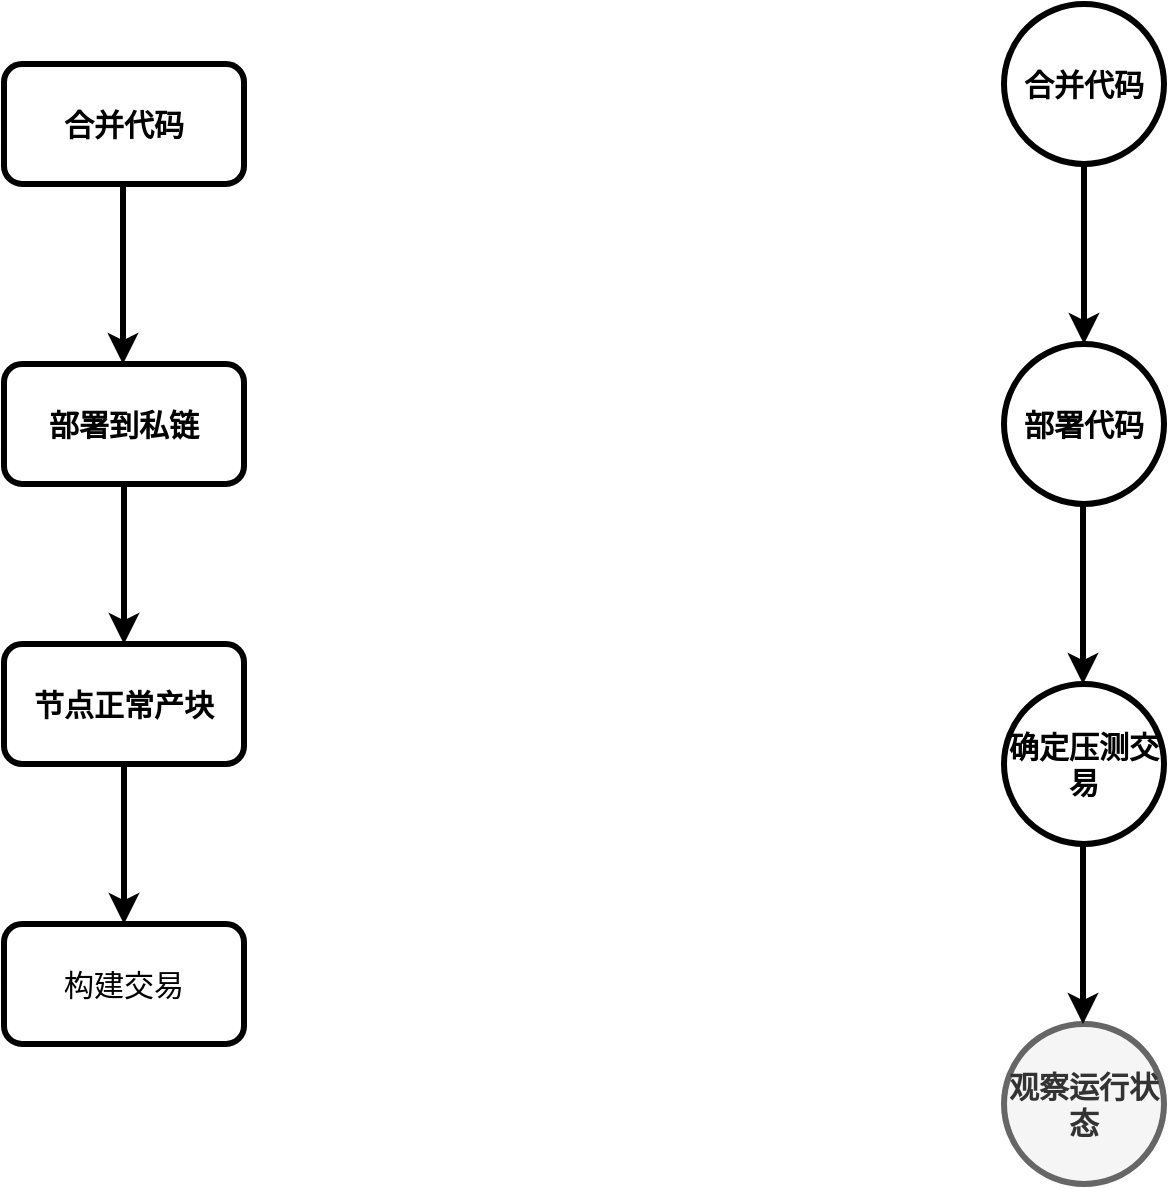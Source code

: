 <mxfile version="20.8.5" type="github">
  <diagram id="069mXlZgiNTChSjant99" name="第 1 页">
    <mxGraphModel dx="2074" dy="1043" grid="1" gridSize="10" guides="1" tooltips="1" connect="1" arrows="1" fold="1" page="1" pageScale="1" pageWidth="1169" pageHeight="1654" math="0" shadow="0">
      <root>
        <mxCell id="0" />
        <mxCell id="1" parent="0" />
        <mxCell id="Ui7_pYZ_Vi21XEhTOCzs-2" value="&lt;b&gt;&lt;font style=&quot;font-size: 15px;&quot;&gt;合并代码&lt;/font&gt;&lt;/b&gt;" style="ellipse;whiteSpace=wrap;html=1;aspect=fixed;strokeWidth=3;" vertex="1" parent="1">
          <mxGeometry x="820" y="410" width="80" height="80" as="geometry" />
        </mxCell>
        <mxCell id="Ui7_pYZ_Vi21XEhTOCzs-3" value="&lt;font style=&quot;font-size: 15px;&quot;&gt;&lt;b&gt;部署代码&lt;/b&gt;&lt;/font&gt;" style="ellipse;whiteSpace=wrap;html=1;aspect=fixed;strokeWidth=3;" vertex="1" parent="1">
          <mxGeometry x="820" y="580" width="80" height="80" as="geometry" />
        </mxCell>
        <mxCell id="Ui7_pYZ_Vi21XEhTOCzs-6" value="" style="endArrow=classic;html=1;rounded=0;strokeWidth=3;" edge="1" parent="1" target="Ui7_pYZ_Vi21XEhTOCzs-3">
          <mxGeometry width="50" height="50" relative="1" as="geometry">
            <mxPoint x="860" y="490" as="sourcePoint" />
            <mxPoint x="910" y="440" as="targetPoint" />
          </mxGeometry>
        </mxCell>
        <mxCell id="Ui7_pYZ_Vi21XEhTOCzs-7" value="&lt;font style=&quot;font-size: 15px;&quot;&gt;&lt;b&gt;确定压测交易&lt;/b&gt;&lt;/font&gt;" style="ellipse;whiteSpace=wrap;html=1;aspect=fixed;strokeWidth=3;" vertex="1" parent="1">
          <mxGeometry x="820" y="750" width="80" height="80" as="geometry" />
        </mxCell>
        <mxCell id="Ui7_pYZ_Vi21XEhTOCzs-8" value="" style="endArrow=classic;html=1;rounded=0;strokeWidth=3;" edge="1" parent="1">
          <mxGeometry width="50" height="50" relative="1" as="geometry">
            <mxPoint x="859.5" y="660" as="sourcePoint" />
            <mxPoint x="859.5" y="750" as="targetPoint" />
          </mxGeometry>
        </mxCell>
        <mxCell id="Ui7_pYZ_Vi21XEhTOCzs-9" value="&lt;b&gt;&lt;font style=&quot;font-size: 15px;&quot;&gt;观察运行状态&lt;/font&gt;&lt;/b&gt;" style="ellipse;whiteSpace=wrap;html=1;aspect=fixed;strokeWidth=3;fillColor=#f5f5f5;strokeColor=#666666;fontColor=#333333;" vertex="1" parent="1">
          <mxGeometry x="820" y="920" width="80" height="80" as="geometry" />
        </mxCell>
        <mxCell id="Ui7_pYZ_Vi21XEhTOCzs-11" value="" style="endArrow=classic;html=1;rounded=0;strokeWidth=3;" edge="1" parent="1">
          <mxGeometry width="50" height="50" relative="1" as="geometry">
            <mxPoint x="859.5" y="830" as="sourcePoint" />
            <mxPoint x="859.5" y="920" as="targetPoint" />
          </mxGeometry>
        </mxCell>
        <mxCell id="Ui7_pYZ_Vi21XEhTOCzs-12" value="&lt;b style=&quot;border-color: var(--border-color); font-size: 12px;&quot;&gt;&lt;font style=&quot;border-color: var(--border-color); font-size: 15px;&quot;&gt;合并代码&lt;/font&gt;&lt;/b&gt;" style="rounded=1;whiteSpace=wrap;html=1;strokeWidth=3;fontSize=15;" vertex="1" parent="1">
          <mxGeometry x="320" y="440" width="120" height="60" as="geometry" />
        </mxCell>
        <mxCell id="Ui7_pYZ_Vi21XEhTOCzs-13" value="" style="endArrow=classic;html=1;rounded=0;strokeWidth=3;" edge="1" parent="1">
          <mxGeometry width="50" height="50" relative="1" as="geometry">
            <mxPoint x="379.5" y="500" as="sourcePoint" />
            <mxPoint x="379.5" y="590" as="targetPoint" />
          </mxGeometry>
        </mxCell>
        <mxCell id="Ui7_pYZ_Vi21XEhTOCzs-16" value="" style="edgeStyle=orthogonalEdgeStyle;rounded=0;orthogonalLoop=1;jettySize=auto;html=1;strokeWidth=3;fontSize=15;" edge="1" parent="1" source="Ui7_pYZ_Vi21XEhTOCzs-14" target="Ui7_pYZ_Vi21XEhTOCzs-15">
          <mxGeometry relative="1" as="geometry" />
        </mxCell>
        <mxCell id="Ui7_pYZ_Vi21XEhTOCzs-14" value="&lt;b style=&quot;border-color: var(--border-color);&quot;&gt;部署到私链&lt;/b&gt;" style="rounded=1;whiteSpace=wrap;html=1;strokeWidth=3;fontSize=15;" vertex="1" parent="1">
          <mxGeometry x="320" y="590" width="120" height="60" as="geometry" />
        </mxCell>
        <mxCell id="Ui7_pYZ_Vi21XEhTOCzs-18" value="" style="edgeStyle=orthogonalEdgeStyle;rounded=0;orthogonalLoop=1;jettySize=auto;html=1;strokeWidth=3;fontSize=15;" edge="1" parent="1" source="Ui7_pYZ_Vi21XEhTOCzs-15" target="Ui7_pYZ_Vi21XEhTOCzs-17">
          <mxGeometry relative="1" as="geometry" />
        </mxCell>
        <mxCell id="Ui7_pYZ_Vi21XEhTOCzs-15" value="&lt;b style=&quot;border-color: var(--border-color);&quot;&gt;节点正常产块&lt;br&gt;&lt;/b&gt;" style="rounded=1;whiteSpace=wrap;html=1;strokeWidth=3;fontSize=15;" vertex="1" parent="1">
          <mxGeometry x="320" y="730" width="120" height="60" as="geometry" />
        </mxCell>
        <mxCell id="Ui7_pYZ_Vi21XEhTOCzs-17" value="构建交易" style="whiteSpace=wrap;html=1;fontSize=15;rounded=1;strokeWidth=3;" vertex="1" parent="1">
          <mxGeometry x="320" y="870" width="120" height="60" as="geometry" />
        </mxCell>
      </root>
    </mxGraphModel>
  </diagram>
</mxfile>
